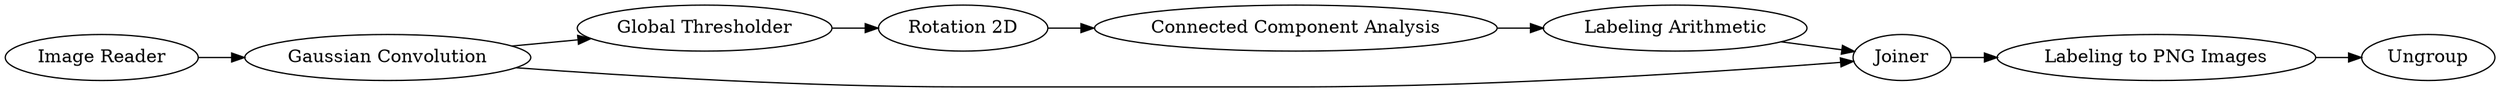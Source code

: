 digraph {
	2 [label="Global Thresholder"]
	3 [label="Connected Component Analysis"]
	5 [label="Labeling Arithmetic"]
	6 [label="Labeling to PNG Images"]
	7 [label="Image Reader"]
	8 [label="Gaussian Convolution"]
	9 [label="Rotation 2D"]
	10 [label=Joiner]
	11 [label=Ungroup]
	2 -> 9
	3 -> 5
	5 -> 10
	6 -> 11
	7 -> 8
	8 -> 2
	8 -> 10
	9 -> 3
	10 -> 6
	rankdir=LR
}
